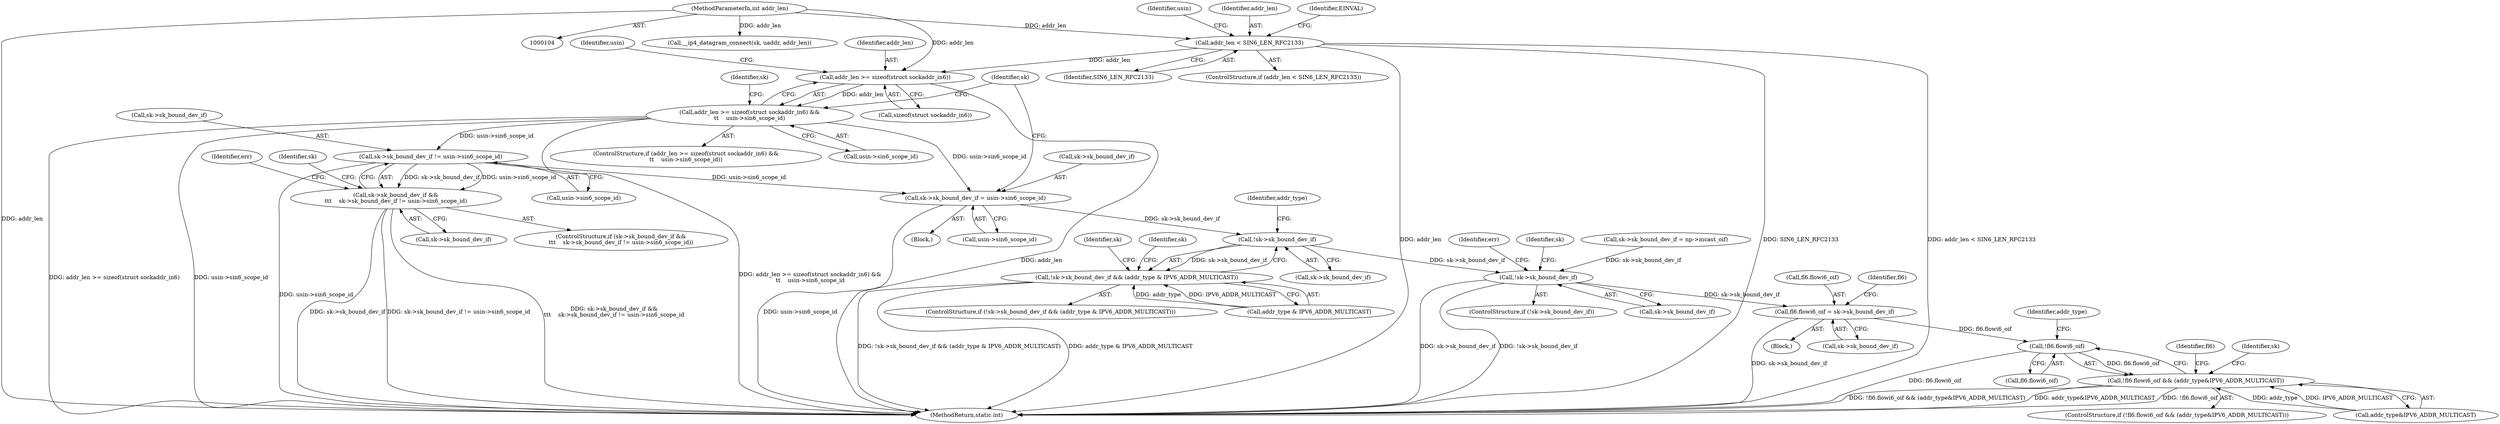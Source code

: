 digraph "0_linux_45f6fad84cc305103b28d73482b344d7f5b76f39_4@API" {
"1000356" [label="(Call,addr_len >= sizeof(struct sockaddr_in6))"];
"1000158" [label="(Call,addr_len < SIN6_LEN_RFC2133)"];
"1000107" [label="(MethodParameterIn,int addr_len)"];
"1000355" [label="(Call,addr_len >= sizeof(struct sockaddr_in6) &&\n\t\t    usin->sin6_scope_id)"];
"1000369" [label="(Call,sk->sk_bound_dev_if != usin->sin6_scope_id)"];
"1000365" [label="(Call,sk->sk_bound_dev_if &&\n\t\t\t    sk->sk_bound_dev_if != usin->sin6_scope_id)"];
"1000382" [label="(Call,sk->sk_bound_dev_if = usin->sin6_scope_id)"];
"1000391" [label="(Call,!sk->sk_bound_dev_if)"];
"1000390" [label="(Call,!sk->sk_bound_dev_if && (addr_type & IPV6_ADDR_MULTICAST))"];
"1000406" [label="(Call,!sk->sk_bound_dev_if)"];
"1000457" [label="(Call,fl6.flowi6_oif = sk->sk_bound_dev_if)"];
"1000487" [label="(Call,!fl6.flowi6_oif)"];
"1000486" [label="(Call,!fl6.flowi6_oif && (addr_type&IPV6_ADDR_MULTICAST))"];
"1000361" [label="(Identifier,usin)"];
"1000389" [label="(ControlStructure,if (!sk->sk_bound_dev_if && (addr_type & IPV6_ADDR_MULTICAST)))"];
"1000458" [label="(Call,fl6.flowi6_oif)"];
"1000365" [label="(Call,sk->sk_bound_dev_if &&\n\t\t\t    sk->sk_bound_dev_if != usin->sin6_scope_id)"];
"1000160" [label="(Identifier,SIN6_LEN_RFC2133)"];
"1000167" [label="(Identifier,usin)"];
"1000491" [label="(Call,addr_type&IPV6_ADDR_MULTICAST)"];
"1000466" [label="(Identifier,fl6)"];
"1000400" [label="(Identifier,sk)"];
"1000370" [label="(Call,sk->sk_bound_dev_if)"];
"1000383" [label="(Call,sk->sk_bound_dev_if)"];
"1000152" [label="(Call,__ip4_datagram_connect(sk, uaddr, addr_len))"];
"1000373" [label="(Call,usin->sin6_scope_id)"];
"1000364" [label="(ControlStructure,if (sk->sk_bound_dev_if &&\n\t\t\t    sk->sk_bound_dev_if != usin->sin6_scope_id))"];
"1000412" [label="(Identifier,err)"];
"1000408" [label="(Identifier,sk)"];
"1000492" [label="(Identifier,addr_type)"];
"1000355" [label="(Call,addr_len >= sizeof(struct sockaddr_in6) &&\n\t\t    usin->sin6_scope_id)"];
"1000396" [label="(Identifier,addr_type)"];
"1000393" [label="(Identifier,sk)"];
"1000392" [label="(Call,sk->sk_bound_dev_if)"];
"1000157" [label="(ControlStructure,if (addr_len < SIN6_LEN_RFC2133))"];
"1000597" [label="(MethodReturn,static int)"];
"1000406" [label="(Call,!sk->sk_bound_dev_if)"];
"1000356" [label="(Call,addr_len >= sizeof(struct sockaddr_in6))"];
"1000159" [label="(Identifier,addr_len)"];
"1000358" [label="(Call,sizeof(struct sockaddr_in6))"];
"1000395" [label="(Call,addr_type & IPV6_ADDR_MULTICAST)"];
"1000367" [label="(Identifier,sk)"];
"1000163" [label="(Identifier,EINVAL)"];
"1000107" [label="(MethodParameterIn,int addr_len)"];
"1000461" [label="(Call,sk->sk_bound_dev_if)"];
"1000485" [label="(ControlStructure,if (!fl6.flowi6_oif && (addr_type&IPV6_ADDR_MULTICAST)))"];
"1000360" [label="(Call,usin->sin6_scope_id)"];
"1000418" [label="(Identifier,sk)"];
"1000391" [label="(Call,!sk->sk_bound_dev_if)"];
"1000390" [label="(Call,!sk->sk_bound_dev_if && (addr_type & IPV6_ADDR_MULTICAST))"];
"1000407" [label="(Call,sk->sk_bound_dev_if)"];
"1000496" [label="(Identifier,fl6)"];
"1000363" [label="(Block,)"];
"1000378" [label="(Identifier,err)"];
"1000457" [label="(Call,fl6.flowi6_oif = sk->sk_bound_dev_if)"];
"1000384" [label="(Identifier,sk)"];
"1000398" [label="(Call,sk->sk_bound_dev_if = np->mcast_oif)"];
"1000158" [label="(Call,addr_len < SIN6_LEN_RFC2133)"];
"1000486" [label="(Call,!fl6.flowi6_oif && (addr_type&IPV6_ADDR_MULTICAST))"];
"1000354" [label="(ControlStructure,if (addr_len >= sizeof(struct sockaddr_in6) &&\n\t\t    usin->sin6_scope_id))"];
"1000357" [label="(Identifier,addr_len)"];
"1000405" [label="(ControlStructure,if (!sk->sk_bound_dev_if))"];
"1000386" [label="(Call,usin->sin6_scope_id)"];
"1000366" [label="(Call,sk->sk_bound_dev_if)"];
"1000108" [label="(Block,)"];
"1000369" [label="(Call,sk->sk_bound_dev_if != usin->sin6_scope_id)"];
"1000382" [label="(Call,sk->sk_bound_dev_if = usin->sin6_scope_id)"];
"1000487" [label="(Call,!fl6.flowi6_oif)"];
"1000502" [label="(Identifier,sk)"];
"1000488" [label="(Call,fl6.flowi6_oif)"];
"1000356" -> "1000355"  [label="AST: "];
"1000356" -> "1000358"  [label="CFG: "];
"1000357" -> "1000356"  [label="AST: "];
"1000358" -> "1000356"  [label="AST: "];
"1000361" -> "1000356"  [label="CFG: "];
"1000355" -> "1000356"  [label="CFG: "];
"1000356" -> "1000597"  [label="DDG: addr_len"];
"1000356" -> "1000355"  [label="DDG: addr_len"];
"1000158" -> "1000356"  [label="DDG: addr_len"];
"1000107" -> "1000356"  [label="DDG: addr_len"];
"1000158" -> "1000157"  [label="AST: "];
"1000158" -> "1000160"  [label="CFG: "];
"1000159" -> "1000158"  [label="AST: "];
"1000160" -> "1000158"  [label="AST: "];
"1000163" -> "1000158"  [label="CFG: "];
"1000167" -> "1000158"  [label="CFG: "];
"1000158" -> "1000597"  [label="DDG: addr_len"];
"1000158" -> "1000597"  [label="DDG: SIN6_LEN_RFC2133"];
"1000158" -> "1000597"  [label="DDG: addr_len < SIN6_LEN_RFC2133"];
"1000107" -> "1000158"  [label="DDG: addr_len"];
"1000107" -> "1000104"  [label="AST: "];
"1000107" -> "1000597"  [label="DDG: addr_len"];
"1000107" -> "1000152"  [label="DDG: addr_len"];
"1000355" -> "1000354"  [label="AST: "];
"1000355" -> "1000360"  [label="CFG: "];
"1000360" -> "1000355"  [label="AST: "];
"1000367" -> "1000355"  [label="CFG: "];
"1000393" -> "1000355"  [label="CFG: "];
"1000355" -> "1000597"  [label="DDG: addr_len >= sizeof(struct sockaddr_in6)"];
"1000355" -> "1000597"  [label="DDG: usin->sin6_scope_id"];
"1000355" -> "1000597"  [label="DDG: addr_len >= sizeof(struct sockaddr_in6) &&\n\t\t    usin->sin6_scope_id"];
"1000355" -> "1000369"  [label="DDG: usin->sin6_scope_id"];
"1000355" -> "1000382"  [label="DDG: usin->sin6_scope_id"];
"1000369" -> "1000365"  [label="AST: "];
"1000369" -> "1000373"  [label="CFG: "];
"1000370" -> "1000369"  [label="AST: "];
"1000373" -> "1000369"  [label="AST: "];
"1000365" -> "1000369"  [label="CFG: "];
"1000369" -> "1000597"  [label="DDG: usin->sin6_scope_id"];
"1000369" -> "1000365"  [label="DDG: sk->sk_bound_dev_if"];
"1000369" -> "1000365"  [label="DDG: usin->sin6_scope_id"];
"1000369" -> "1000382"  [label="DDG: usin->sin6_scope_id"];
"1000365" -> "1000364"  [label="AST: "];
"1000365" -> "1000366"  [label="CFG: "];
"1000366" -> "1000365"  [label="AST: "];
"1000378" -> "1000365"  [label="CFG: "];
"1000384" -> "1000365"  [label="CFG: "];
"1000365" -> "1000597"  [label="DDG: sk->sk_bound_dev_if != usin->sin6_scope_id"];
"1000365" -> "1000597"  [label="DDG: sk->sk_bound_dev_if &&\n\t\t\t    sk->sk_bound_dev_if != usin->sin6_scope_id"];
"1000365" -> "1000597"  [label="DDG: sk->sk_bound_dev_if"];
"1000382" -> "1000363"  [label="AST: "];
"1000382" -> "1000386"  [label="CFG: "];
"1000383" -> "1000382"  [label="AST: "];
"1000386" -> "1000382"  [label="AST: "];
"1000393" -> "1000382"  [label="CFG: "];
"1000382" -> "1000597"  [label="DDG: usin->sin6_scope_id"];
"1000382" -> "1000391"  [label="DDG: sk->sk_bound_dev_if"];
"1000391" -> "1000390"  [label="AST: "];
"1000391" -> "1000392"  [label="CFG: "];
"1000392" -> "1000391"  [label="AST: "];
"1000396" -> "1000391"  [label="CFG: "];
"1000390" -> "1000391"  [label="CFG: "];
"1000391" -> "1000390"  [label="DDG: sk->sk_bound_dev_if"];
"1000391" -> "1000406"  [label="DDG: sk->sk_bound_dev_if"];
"1000390" -> "1000389"  [label="AST: "];
"1000390" -> "1000395"  [label="CFG: "];
"1000395" -> "1000390"  [label="AST: "];
"1000400" -> "1000390"  [label="CFG: "];
"1000408" -> "1000390"  [label="CFG: "];
"1000390" -> "1000597"  [label="DDG: !sk->sk_bound_dev_if && (addr_type & IPV6_ADDR_MULTICAST)"];
"1000390" -> "1000597"  [label="DDG: addr_type & IPV6_ADDR_MULTICAST"];
"1000395" -> "1000390"  [label="DDG: addr_type"];
"1000395" -> "1000390"  [label="DDG: IPV6_ADDR_MULTICAST"];
"1000406" -> "1000405"  [label="AST: "];
"1000406" -> "1000407"  [label="CFG: "];
"1000407" -> "1000406"  [label="AST: "];
"1000412" -> "1000406"  [label="CFG: "];
"1000418" -> "1000406"  [label="CFG: "];
"1000406" -> "1000597"  [label="DDG: sk->sk_bound_dev_if"];
"1000406" -> "1000597"  [label="DDG: !sk->sk_bound_dev_if"];
"1000398" -> "1000406"  [label="DDG: sk->sk_bound_dev_if"];
"1000406" -> "1000457"  [label="DDG: sk->sk_bound_dev_if"];
"1000457" -> "1000108"  [label="AST: "];
"1000457" -> "1000461"  [label="CFG: "];
"1000458" -> "1000457"  [label="AST: "];
"1000461" -> "1000457"  [label="AST: "];
"1000466" -> "1000457"  [label="CFG: "];
"1000457" -> "1000597"  [label="DDG: sk->sk_bound_dev_if"];
"1000457" -> "1000487"  [label="DDG: fl6.flowi6_oif"];
"1000487" -> "1000486"  [label="AST: "];
"1000487" -> "1000488"  [label="CFG: "];
"1000488" -> "1000487"  [label="AST: "];
"1000492" -> "1000487"  [label="CFG: "];
"1000486" -> "1000487"  [label="CFG: "];
"1000487" -> "1000597"  [label="DDG: fl6.flowi6_oif"];
"1000487" -> "1000486"  [label="DDG: fl6.flowi6_oif"];
"1000486" -> "1000485"  [label="AST: "];
"1000486" -> "1000491"  [label="CFG: "];
"1000491" -> "1000486"  [label="AST: "];
"1000496" -> "1000486"  [label="CFG: "];
"1000502" -> "1000486"  [label="CFG: "];
"1000486" -> "1000597"  [label="DDG: !fl6.flowi6_oif && (addr_type&IPV6_ADDR_MULTICAST)"];
"1000486" -> "1000597"  [label="DDG: addr_type&IPV6_ADDR_MULTICAST"];
"1000486" -> "1000597"  [label="DDG: !fl6.flowi6_oif"];
"1000491" -> "1000486"  [label="DDG: addr_type"];
"1000491" -> "1000486"  [label="DDG: IPV6_ADDR_MULTICAST"];
}
